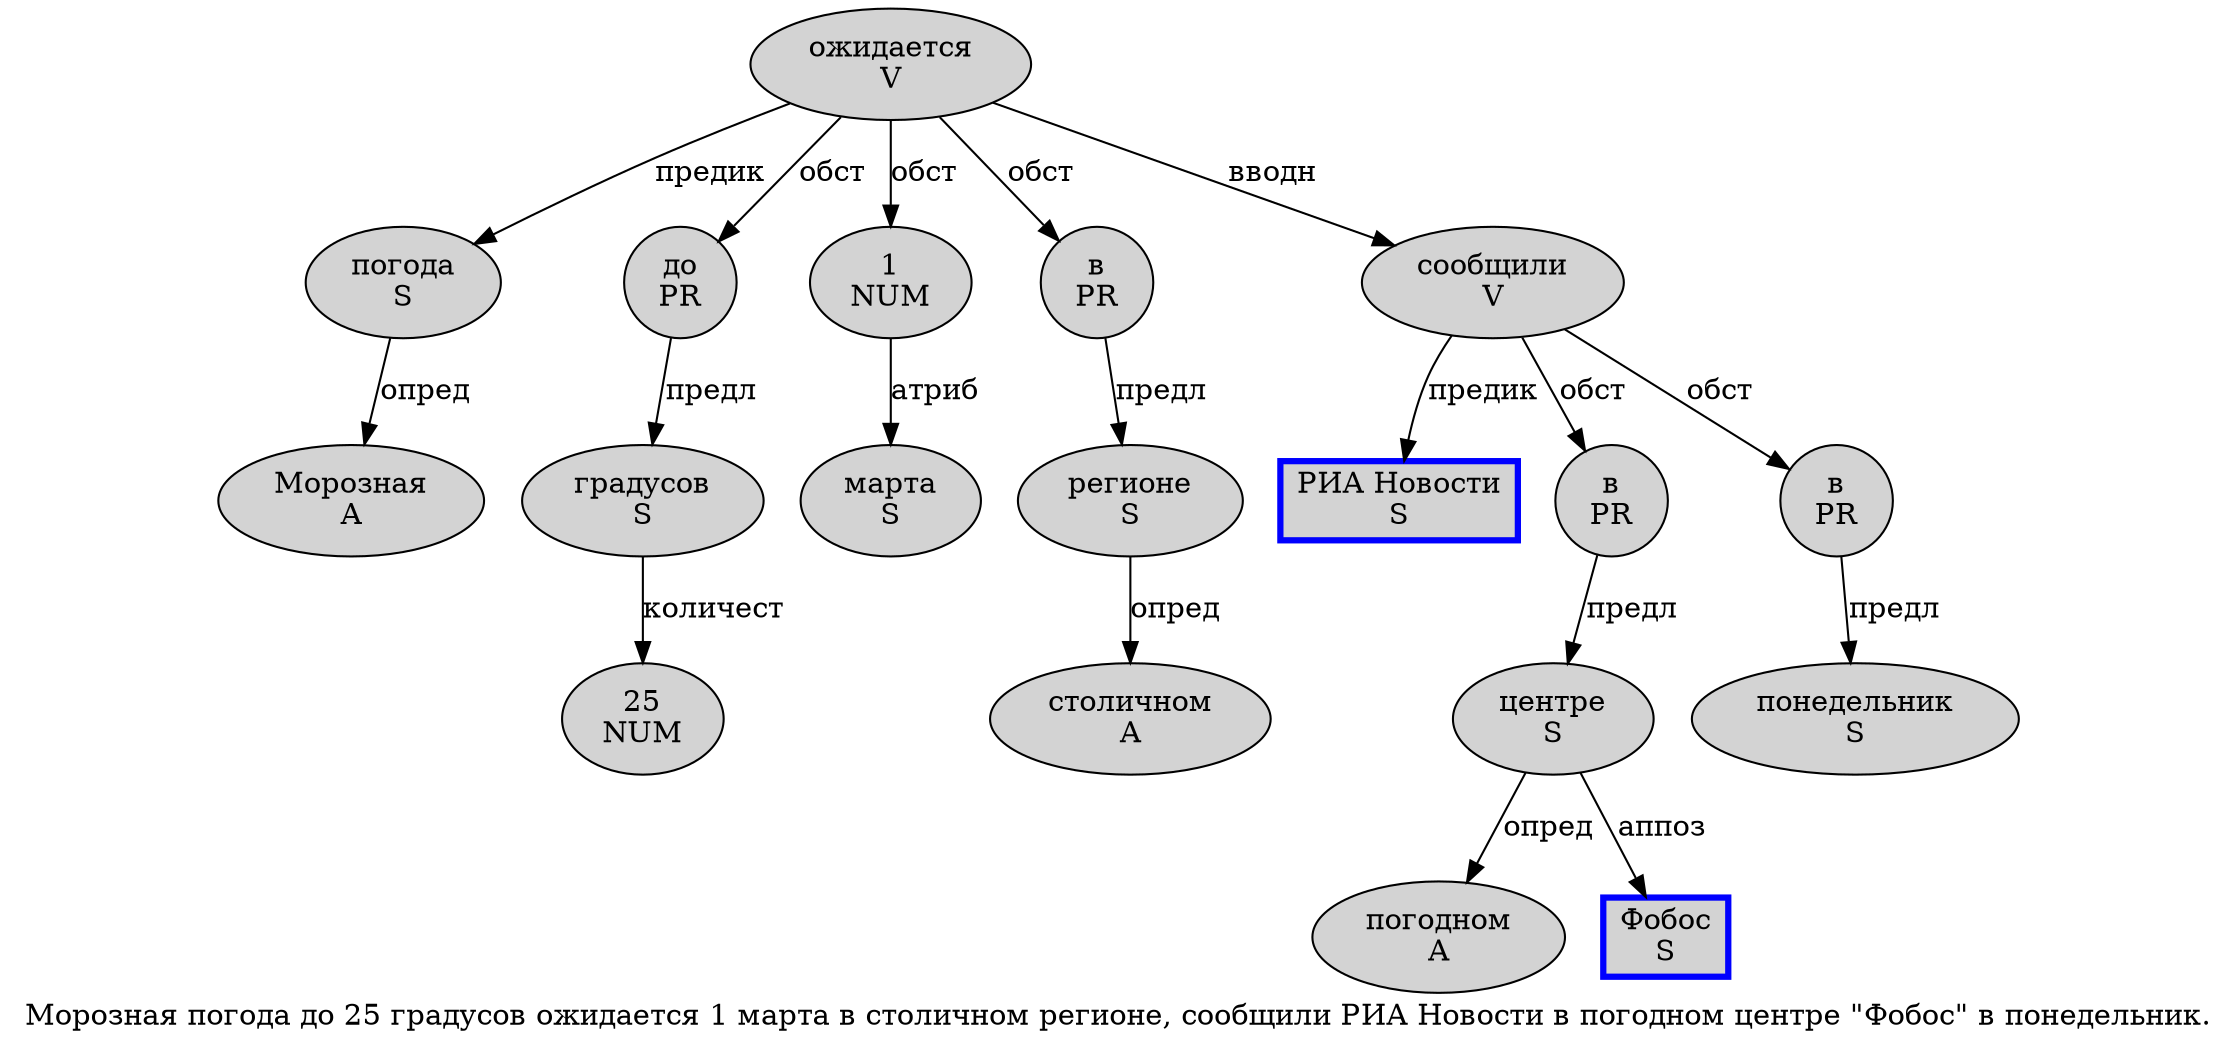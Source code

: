 digraph SENTENCE_672 {
	graph [label="Морозная погода до 25 градусов ожидается 1 марта в столичном регионе, сообщили РИА Новости в погодном центре \"Фобос\" в понедельник."]
	node [style=filled]
		0 [label="Морозная
A" color="" fillcolor=lightgray penwidth=1 shape=ellipse]
		1 [label="погода
S" color="" fillcolor=lightgray penwidth=1 shape=ellipse]
		2 [label="до
PR" color="" fillcolor=lightgray penwidth=1 shape=ellipse]
		3 [label="25
NUM" color="" fillcolor=lightgray penwidth=1 shape=ellipse]
		4 [label="градусов
S" color="" fillcolor=lightgray penwidth=1 shape=ellipse]
		5 [label="ожидается
V" color="" fillcolor=lightgray penwidth=1 shape=ellipse]
		6 [label="1
NUM" color="" fillcolor=lightgray penwidth=1 shape=ellipse]
		7 [label="марта
S" color="" fillcolor=lightgray penwidth=1 shape=ellipse]
		8 [label="в
PR" color="" fillcolor=lightgray penwidth=1 shape=ellipse]
		9 [label="столичном
A" color="" fillcolor=lightgray penwidth=1 shape=ellipse]
		10 [label="регионе
S" color="" fillcolor=lightgray penwidth=1 shape=ellipse]
		12 [label="сообщили
V" color="" fillcolor=lightgray penwidth=1 shape=ellipse]
		13 [label="РИА Новости
S" color=blue fillcolor=lightgray penwidth=3 shape=box]
		14 [label="в
PR" color="" fillcolor=lightgray penwidth=1 shape=ellipse]
		15 [label="погодном
A" color="" fillcolor=lightgray penwidth=1 shape=ellipse]
		16 [label="центре
S" color="" fillcolor=lightgray penwidth=1 shape=ellipse]
		18 [label="Фобос
S" color=blue fillcolor=lightgray penwidth=3 shape=box]
		20 [label="в
PR" color="" fillcolor=lightgray penwidth=1 shape=ellipse]
		21 [label="понедельник
S" color="" fillcolor=lightgray penwidth=1 shape=ellipse]
			12 -> 13 [label="предик"]
			12 -> 14 [label="обст"]
			12 -> 20 [label="обст"]
			1 -> 0 [label="опред"]
			8 -> 10 [label="предл"]
			5 -> 1 [label="предик"]
			5 -> 2 [label="обст"]
			5 -> 6 [label="обст"]
			5 -> 8 [label="обст"]
			5 -> 12 [label="вводн"]
			6 -> 7 [label="атриб"]
			10 -> 9 [label="опред"]
			20 -> 21 [label="предл"]
			16 -> 15 [label="опред"]
			16 -> 18 [label="аппоз"]
			4 -> 3 [label="количест"]
			2 -> 4 [label="предл"]
			14 -> 16 [label="предл"]
}
